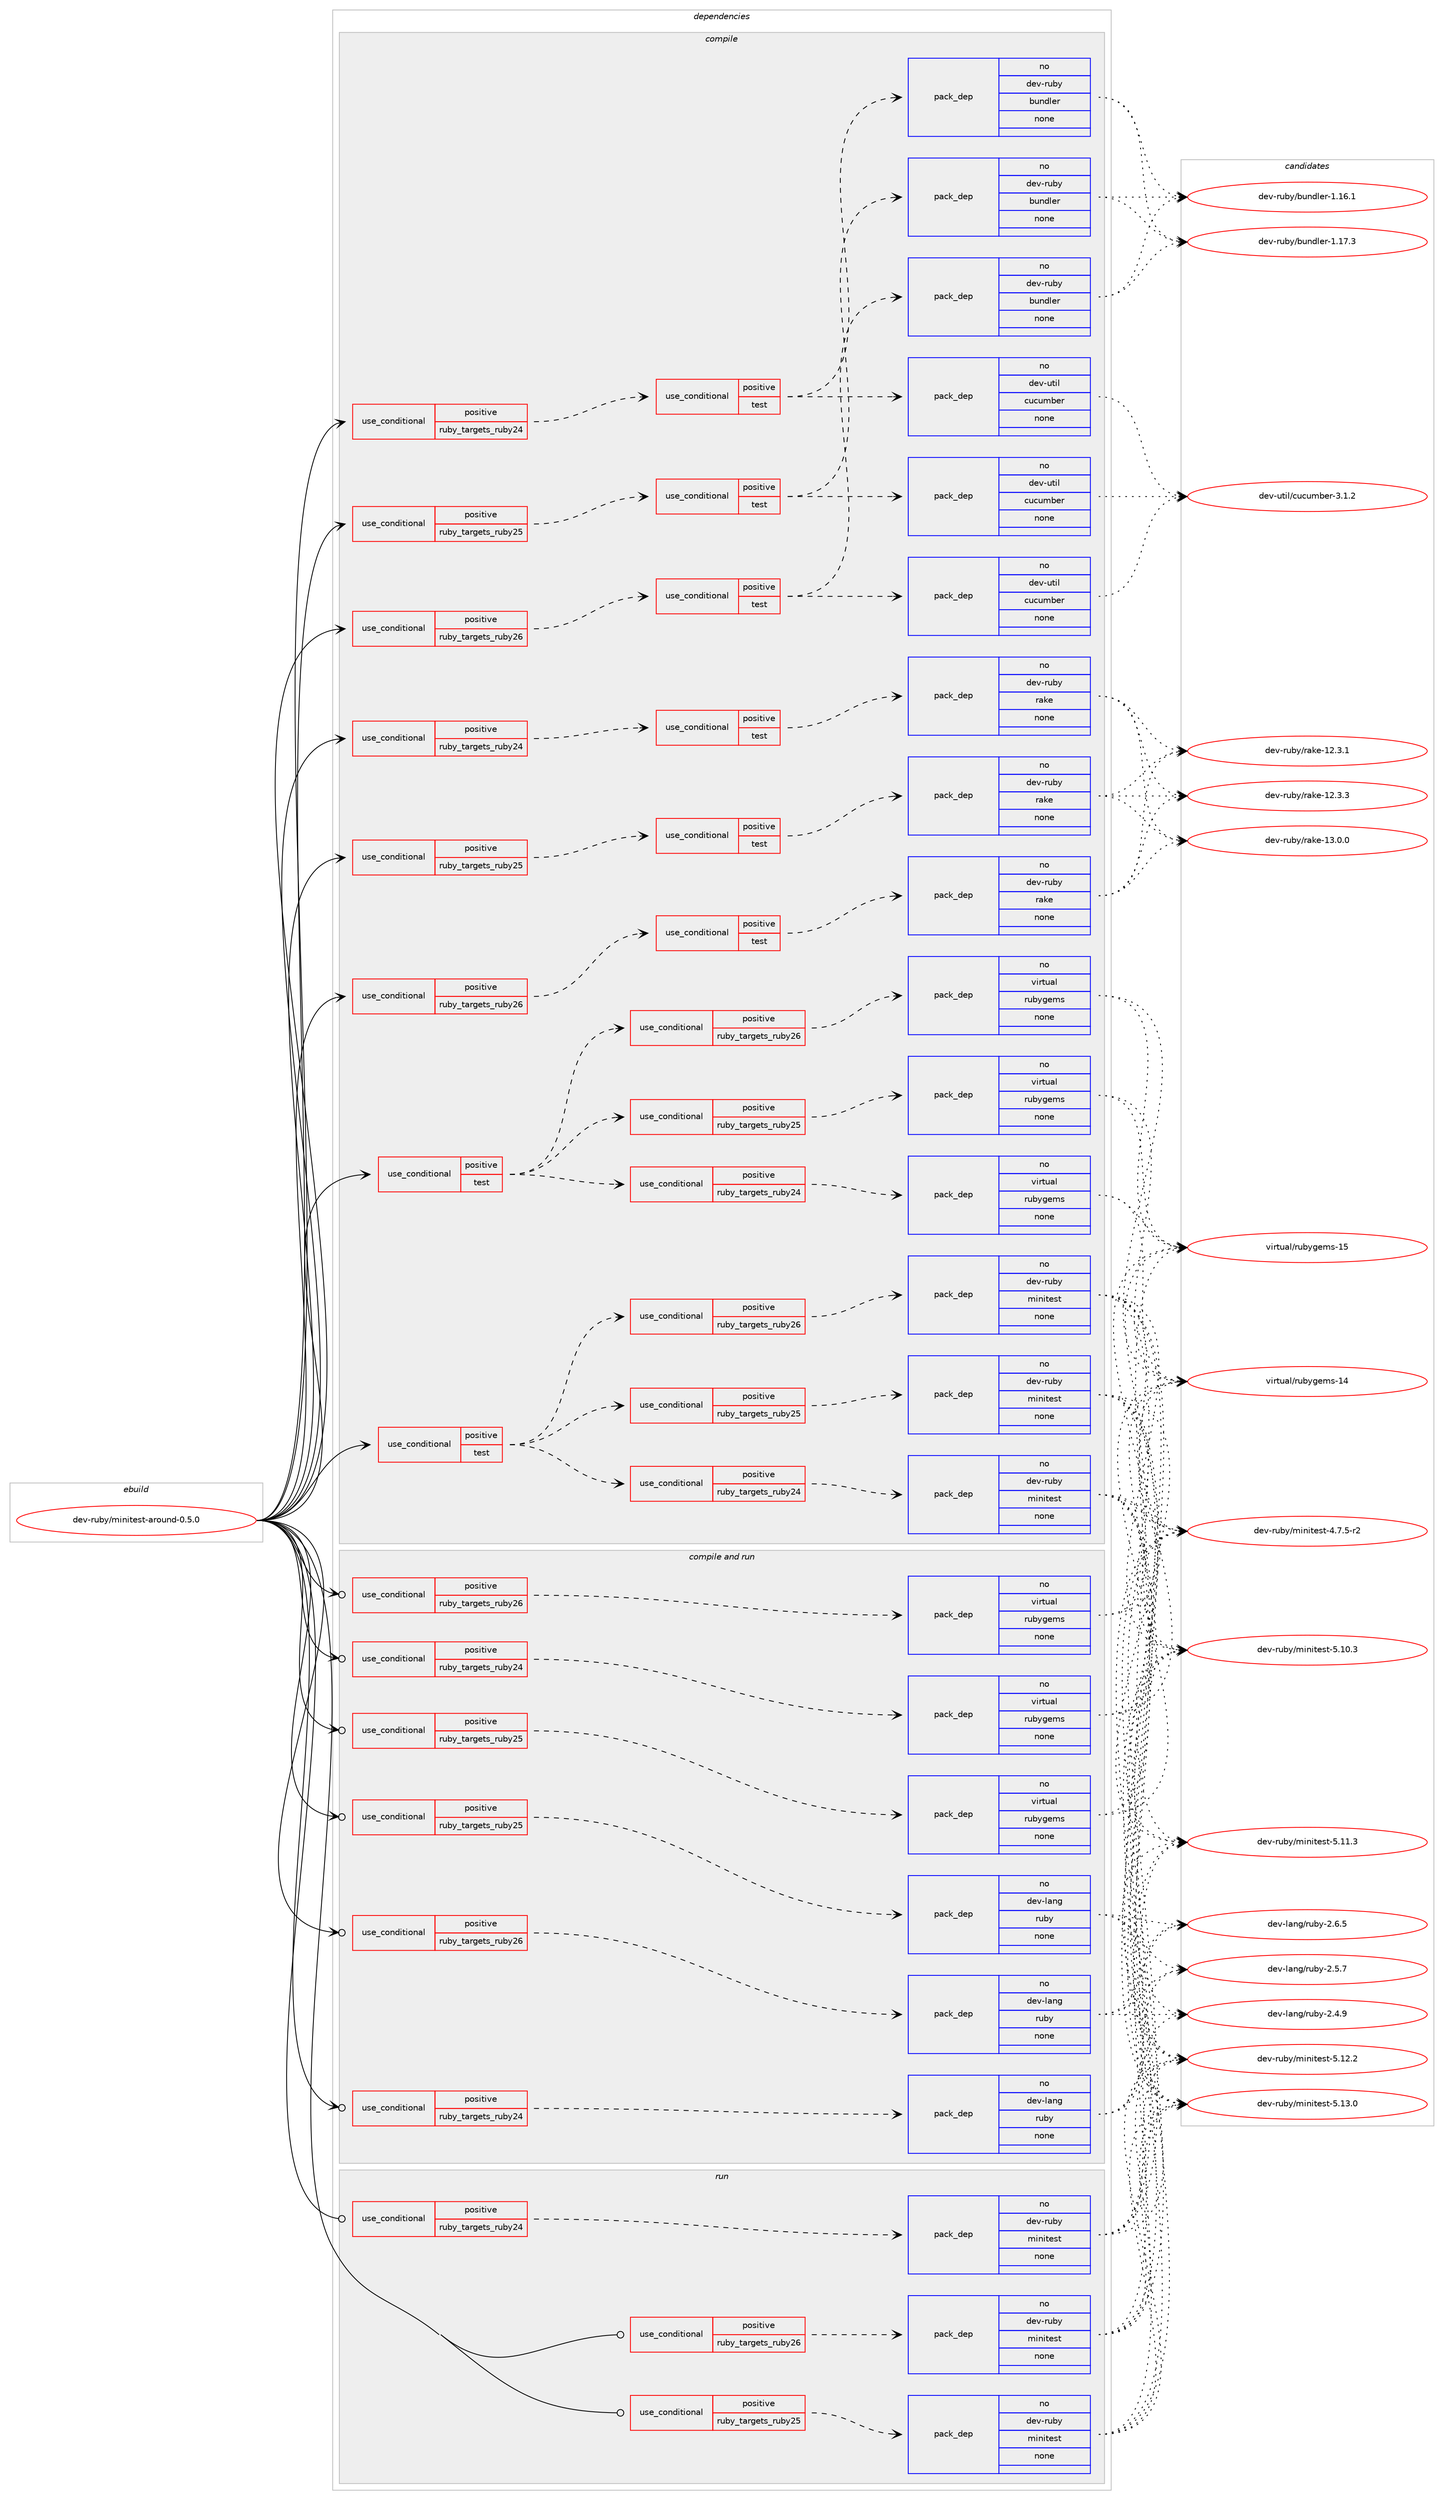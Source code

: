 digraph prolog {

# *************
# Graph options
# *************

newrank=true;
concentrate=true;
compound=true;
graph [rankdir=LR,fontname=Helvetica,fontsize=10,ranksep=1.5];#, ranksep=2.5, nodesep=0.2];
edge  [arrowhead=vee];
node  [fontname=Helvetica,fontsize=10];

# **********
# The ebuild
# **********

subgraph cluster_leftcol {
color=gray;
rank=same;
label=<<i>ebuild</i>>;
id [label="dev-ruby/minitest-around-0.5.0", color=red, width=4, href="../dev-ruby/minitest-around-0.5.0.svg"];
}

# ****************
# The dependencies
# ****************

subgraph cluster_midcol {
color=gray;
label=<<i>dependencies</i>>;
subgraph cluster_compile {
fillcolor="#eeeeee";
style=filled;
label=<<i>compile</i>>;
subgraph cond167897 {
dependency695877 [label=<<TABLE BORDER="0" CELLBORDER="1" CELLSPACING="0" CELLPADDING="4"><TR><TD ROWSPAN="3" CELLPADDING="10">use_conditional</TD></TR><TR><TD>positive</TD></TR><TR><TD>ruby_targets_ruby24</TD></TR></TABLE>>, shape=none, color=red];
subgraph cond167898 {
dependency695878 [label=<<TABLE BORDER="0" CELLBORDER="1" CELLSPACING="0" CELLPADDING="4"><TR><TD ROWSPAN="3" CELLPADDING="10">use_conditional</TD></TR><TR><TD>positive</TD></TR><TR><TD>test</TD></TR></TABLE>>, shape=none, color=red];
subgraph pack515995 {
dependency695879 [label=<<TABLE BORDER="0" CELLBORDER="1" CELLSPACING="0" CELLPADDING="4" WIDTH="220"><TR><TD ROWSPAN="6" CELLPADDING="30">pack_dep</TD></TR><TR><TD WIDTH="110">no</TD></TR><TR><TD>dev-ruby</TD></TR><TR><TD>bundler</TD></TR><TR><TD>none</TD></TR><TR><TD></TD></TR></TABLE>>, shape=none, color=blue];
}
dependency695878:e -> dependency695879:w [weight=20,style="dashed",arrowhead="vee"];
subgraph pack515996 {
dependency695880 [label=<<TABLE BORDER="0" CELLBORDER="1" CELLSPACING="0" CELLPADDING="4" WIDTH="220"><TR><TD ROWSPAN="6" CELLPADDING="30">pack_dep</TD></TR><TR><TD WIDTH="110">no</TD></TR><TR><TD>dev-util</TD></TR><TR><TD>cucumber</TD></TR><TR><TD>none</TD></TR><TR><TD></TD></TR></TABLE>>, shape=none, color=blue];
}
dependency695878:e -> dependency695880:w [weight=20,style="dashed",arrowhead="vee"];
}
dependency695877:e -> dependency695878:w [weight=20,style="dashed",arrowhead="vee"];
}
id:e -> dependency695877:w [weight=20,style="solid",arrowhead="vee"];
subgraph cond167899 {
dependency695881 [label=<<TABLE BORDER="0" CELLBORDER="1" CELLSPACING="0" CELLPADDING="4"><TR><TD ROWSPAN="3" CELLPADDING="10">use_conditional</TD></TR><TR><TD>positive</TD></TR><TR><TD>ruby_targets_ruby24</TD></TR></TABLE>>, shape=none, color=red];
subgraph cond167900 {
dependency695882 [label=<<TABLE BORDER="0" CELLBORDER="1" CELLSPACING="0" CELLPADDING="4"><TR><TD ROWSPAN="3" CELLPADDING="10">use_conditional</TD></TR><TR><TD>positive</TD></TR><TR><TD>test</TD></TR></TABLE>>, shape=none, color=red];
subgraph pack515997 {
dependency695883 [label=<<TABLE BORDER="0" CELLBORDER="1" CELLSPACING="0" CELLPADDING="4" WIDTH="220"><TR><TD ROWSPAN="6" CELLPADDING="30">pack_dep</TD></TR><TR><TD WIDTH="110">no</TD></TR><TR><TD>dev-ruby</TD></TR><TR><TD>rake</TD></TR><TR><TD>none</TD></TR><TR><TD></TD></TR></TABLE>>, shape=none, color=blue];
}
dependency695882:e -> dependency695883:w [weight=20,style="dashed",arrowhead="vee"];
}
dependency695881:e -> dependency695882:w [weight=20,style="dashed",arrowhead="vee"];
}
id:e -> dependency695881:w [weight=20,style="solid",arrowhead="vee"];
subgraph cond167901 {
dependency695884 [label=<<TABLE BORDER="0" CELLBORDER="1" CELLSPACING="0" CELLPADDING="4"><TR><TD ROWSPAN="3" CELLPADDING="10">use_conditional</TD></TR><TR><TD>positive</TD></TR><TR><TD>ruby_targets_ruby25</TD></TR></TABLE>>, shape=none, color=red];
subgraph cond167902 {
dependency695885 [label=<<TABLE BORDER="0" CELLBORDER="1" CELLSPACING="0" CELLPADDING="4"><TR><TD ROWSPAN="3" CELLPADDING="10">use_conditional</TD></TR><TR><TD>positive</TD></TR><TR><TD>test</TD></TR></TABLE>>, shape=none, color=red];
subgraph pack515998 {
dependency695886 [label=<<TABLE BORDER="0" CELLBORDER="1" CELLSPACING="0" CELLPADDING="4" WIDTH="220"><TR><TD ROWSPAN="6" CELLPADDING="30">pack_dep</TD></TR><TR><TD WIDTH="110">no</TD></TR><TR><TD>dev-ruby</TD></TR><TR><TD>bundler</TD></TR><TR><TD>none</TD></TR><TR><TD></TD></TR></TABLE>>, shape=none, color=blue];
}
dependency695885:e -> dependency695886:w [weight=20,style="dashed",arrowhead="vee"];
subgraph pack515999 {
dependency695887 [label=<<TABLE BORDER="0" CELLBORDER="1" CELLSPACING="0" CELLPADDING="4" WIDTH="220"><TR><TD ROWSPAN="6" CELLPADDING="30">pack_dep</TD></TR><TR><TD WIDTH="110">no</TD></TR><TR><TD>dev-util</TD></TR><TR><TD>cucumber</TD></TR><TR><TD>none</TD></TR><TR><TD></TD></TR></TABLE>>, shape=none, color=blue];
}
dependency695885:e -> dependency695887:w [weight=20,style="dashed",arrowhead="vee"];
}
dependency695884:e -> dependency695885:w [weight=20,style="dashed",arrowhead="vee"];
}
id:e -> dependency695884:w [weight=20,style="solid",arrowhead="vee"];
subgraph cond167903 {
dependency695888 [label=<<TABLE BORDER="0" CELLBORDER="1" CELLSPACING="0" CELLPADDING="4"><TR><TD ROWSPAN="3" CELLPADDING="10">use_conditional</TD></TR><TR><TD>positive</TD></TR><TR><TD>ruby_targets_ruby25</TD></TR></TABLE>>, shape=none, color=red];
subgraph cond167904 {
dependency695889 [label=<<TABLE BORDER="0" CELLBORDER="1" CELLSPACING="0" CELLPADDING="4"><TR><TD ROWSPAN="3" CELLPADDING="10">use_conditional</TD></TR><TR><TD>positive</TD></TR><TR><TD>test</TD></TR></TABLE>>, shape=none, color=red];
subgraph pack516000 {
dependency695890 [label=<<TABLE BORDER="0" CELLBORDER="1" CELLSPACING="0" CELLPADDING="4" WIDTH="220"><TR><TD ROWSPAN="6" CELLPADDING="30">pack_dep</TD></TR><TR><TD WIDTH="110">no</TD></TR><TR><TD>dev-ruby</TD></TR><TR><TD>rake</TD></TR><TR><TD>none</TD></TR><TR><TD></TD></TR></TABLE>>, shape=none, color=blue];
}
dependency695889:e -> dependency695890:w [weight=20,style="dashed",arrowhead="vee"];
}
dependency695888:e -> dependency695889:w [weight=20,style="dashed",arrowhead="vee"];
}
id:e -> dependency695888:w [weight=20,style="solid",arrowhead="vee"];
subgraph cond167905 {
dependency695891 [label=<<TABLE BORDER="0" CELLBORDER="1" CELLSPACING="0" CELLPADDING="4"><TR><TD ROWSPAN="3" CELLPADDING="10">use_conditional</TD></TR><TR><TD>positive</TD></TR><TR><TD>ruby_targets_ruby26</TD></TR></TABLE>>, shape=none, color=red];
subgraph cond167906 {
dependency695892 [label=<<TABLE BORDER="0" CELLBORDER="1" CELLSPACING="0" CELLPADDING="4"><TR><TD ROWSPAN="3" CELLPADDING="10">use_conditional</TD></TR><TR><TD>positive</TD></TR><TR><TD>test</TD></TR></TABLE>>, shape=none, color=red];
subgraph pack516001 {
dependency695893 [label=<<TABLE BORDER="0" CELLBORDER="1" CELLSPACING="0" CELLPADDING="4" WIDTH="220"><TR><TD ROWSPAN="6" CELLPADDING="30">pack_dep</TD></TR><TR><TD WIDTH="110">no</TD></TR><TR><TD>dev-ruby</TD></TR><TR><TD>bundler</TD></TR><TR><TD>none</TD></TR><TR><TD></TD></TR></TABLE>>, shape=none, color=blue];
}
dependency695892:e -> dependency695893:w [weight=20,style="dashed",arrowhead="vee"];
subgraph pack516002 {
dependency695894 [label=<<TABLE BORDER="0" CELLBORDER="1" CELLSPACING="0" CELLPADDING="4" WIDTH="220"><TR><TD ROWSPAN="6" CELLPADDING="30">pack_dep</TD></TR><TR><TD WIDTH="110">no</TD></TR><TR><TD>dev-util</TD></TR><TR><TD>cucumber</TD></TR><TR><TD>none</TD></TR><TR><TD></TD></TR></TABLE>>, shape=none, color=blue];
}
dependency695892:e -> dependency695894:w [weight=20,style="dashed",arrowhead="vee"];
}
dependency695891:e -> dependency695892:w [weight=20,style="dashed",arrowhead="vee"];
}
id:e -> dependency695891:w [weight=20,style="solid",arrowhead="vee"];
subgraph cond167907 {
dependency695895 [label=<<TABLE BORDER="0" CELLBORDER="1" CELLSPACING="0" CELLPADDING="4"><TR><TD ROWSPAN="3" CELLPADDING="10">use_conditional</TD></TR><TR><TD>positive</TD></TR><TR><TD>ruby_targets_ruby26</TD></TR></TABLE>>, shape=none, color=red];
subgraph cond167908 {
dependency695896 [label=<<TABLE BORDER="0" CELLBORDER="1" CELLSPACING="0" CELLPADDING="4"><TR><TD ROWSPAN="3" CELLPADDING="10">use_conditional</TD></TR><TR><TD>positive</TD></TR><TR><TD>test</TD></TR></TABLE>>, shape=none, color=red];
subgraph pack516003 {
dependency695897 [label=<<TABLE BORDER="0" CELLBORDER="1" CELLSPACING="0" CELLPADDING="4" WIDTH="220"><TR><TD ROWSPAN="6" CELLPADDING="30">pack_dep</TD></TR><TR><TD WIDTH="110">no</TD></TR><TR><TD>dev-ruby</TD></TR><TR><TD>rake</TD></TR><TR><TD>none</TD></TR><TR><TD></TD></TR></TABLE>>, shape=none, color=blue];
}
dependency695896:e -> dependency695897:w [weight=20,style="dashed",arrowhead="vee"];
}
dependency695895:e -> dependency695896:w [weight=20,style="dashed",arrowhead="vee"];
}
id:e -> dependency695895:w [weight=20,style="solid",arrowhead="vee"];
subgraph cond167909 {
dependency695898 [label=<<TABLE BORDER="0" CELLBORDER="1" CELLSPACING="0" CELLPADDING="4"><TR><TD ROWSPAN="3" CELLPADDING="10">use_conditional</TD></TR><TR><TD>positive</TD></TR><TR><TD>test</TD></TR></TABLE>>, shape=none, color=red];
subgraph cond167910 {
dependency695899 [label=<<TABLE BORDER="0" CELLBORDER="1" CELLSPACING="0" CELLPADDING="4"><TR><TD ROWSPAN="3" CELLPADDING="10">use_conditional</TD></TR><TR><TD>positive</TD></TR><TR><TD>ruby_targets_ruby24</TD></TR></TABLE>>, shape=none, color=red];
subgraph pack516004 {
dependency695900 [label=<<TABLE BORDER="0" CELLBORDER="1" CELLSPACING="0" CELLPADDING="4" WIDTH="220"><TR><TD ROWSPAN="6" CELLPADDING="30">pack_dep</TD></TR><TR><TD WIDTH="110">no</TD></TR><TR><TD>dev-ruby</TD></TR><TR><TD>minitest</TD></TR><TR><TD>none</TD></TR><TR><TD></TD></TR></TABLE>>, shape=none, color=blue];
}
dependency695899:e -> dependency695900:w [weight=20,style="dashed",arrowhead="vee"];
}
dependency695898:e -> dependency695899:w [weight=20,style="dashed",arrowhead="vee"];
subgraph cond167911 {
dependency695901 [label=<<TABLE BORDER="0" CELLBORDER="1" CELLSPACING="0" CELLPADDING="4"><TR><TD ROWSPAN="3" CELLPADDING="10">use_conditional</TD></TR><TR><TD>positive</TD></TR><TR><TD>ruby_targets_ruby25</TD></TR></TABLE>>, shape=none, color=red];
subgraph pack516005 {
dependency695902 [label=<<TABLE BORDER="0" CELLBORDER="1" CELLSPACING="0" CELLPADDING="4" WIDTH="220"><TR><TD ROWSPAN="6" CELLPADDING="30">pack_dep</TD></TR><TR><TD WIDTH="110">no</TD></TR><TR><TD>dev-ruby</TD></TR><TR><TD>minitest</TD></TR><TR><TD>none</TD></TR><TR><TD></TD></TR></TABLE>>, shape=none, color=blue];
}
dependency695901:e -> dependency695902:w [weight=20,style="dashed",arrowhead="vee"];
}
dependency695898:e -> dependency695901:w [weight=20,style="dashed",arrowhead="vee"];
subgraph cond167912 {
dependency695903 [label=<<TABLE BORDER="0" CELLBORDER="1" CELLSPACING="0" CELLPADDING="4"><TR><TD ROWSPAN="3" CELLPADDING="10">use_conditional</TD></TR><TR><TD>positive</TD></TR><TR><TD>ruby_targets_ruby26</TD></TR></TABLE>>, shape=none, color=red];
subgraph pack516006 {
dependency695904 [label=<<TABLE BORDER="0" CELLBORDER="1" CELLSPACING="0" CELLPADDING="4" WIDTH="220"><TR><TD ROWSPAN="6" CELLPADDING="30">pack_dep</TD></TR><TR><TD WIDTH="110">no</TD></TR><TR><TD>dev-ruby</TD></TR><TR><TD>minitest</TD></TR><TR><TD>none</TD></TR><TR><TD></TD></TR></TABLE>>, shape=none, color=blue];
}
dependency695903:e -> dependency695904:w [weight=20,style="dashed",arrowhead="vee"];
}
dependency695898:e -> dependency695903:w [weight=20,style="dashed",arrowhead="vee"];
}
id:e -> dependency695898:w [weight=20,style="solid",arrowhead="vee"];
subgraph cond167913 {
dependency695905 [label=<<TABLE BORDER="0" CELLBORDER="1" CELLSPACING="0" CELLPADDING="4"><TR><TD ROWSPAN="3" CELLPADDING="10">use_conditional</TD></TR><TR><TD>positive</TD></TR><TR><TD>test</TD></TR></TABLE>>, shape=none, color=red];
subgraph cond167914 {
dependency695906 [label=<<TABLE BORDER="0" CELLBORDER="1" CELLSPACING="0" CELLPADDING="4"><TR><TD ROWSPAN="3" CELLPADDING="10">use_conditional</TD></TR><TR><TD>positive</TD></TR><TR><TD>ruby_targets_ruby24</TD></TR></TABLE>>, shape=none, color=red];
subgraph pack516007 {
dependency695907 [label=<<TABLE BORDER="0" CELLBORDER="1" CELLSPACING="0" CELLPADDING="4" WIDTH="220"><TR><TD ROWSPAN="6" CELLPADDING="30">pack_dep</TD></TR><TR><TD WIDTH="110">no</TD></TR><TR><TD>virtual</TD></TR><TR><TD>rubygems</TD></TR><TR><TD>none</TD></TR><TR><TD></TD></TR></TABLE>>, shape=none, color=blue];
}
dependency695906:e -> dependency695907:w [weight=20,style="dashed",arrowhead="vee"];
}
dependency695905:e -> dependency695906:w [weight=20,style="dashed",arrowhead="vee"];
subgraph cond167915 {
dependency695908 [label=<<TABLE BORDER="0" CELLBORDER="1" CELLSPACING="0" CELLPADDING="4"><TR><TD ROWSPAN="3" CELLPADDING="10">use_conditional</TD></TR><TR><TD>positive</TD></TR><TR><TD>ruby_targets_ruby25</TD></TR></TABLE>>, shape=none, color=red];
subgraph pack516008 {
dependency695909 [label=<<TABLE BORDER="0" CELLBORDER="1" CELLSPACING="0" CELLPADDING="4" WIDTH="220"><TR><TD ROWSPAN="6" CELLPADDING="30">pack_dep</TD></TR><TR><TD WIDTH="110">no</TD></TR><TR><TD>virtual</TD></TR><TR><TD>rubygems</TD></TR><TR><TD>none</TD></TR><TR><TD></TD></TR></TABLE>>, shape=none, color=blue];
}
dependency695908:e -> dependency695909:w [weight=20,style="dashed",arrowhead="vee"];
}
dependency695905:e -> dependency695908:w [weight=20,style="dashed",arrowhead="vee"];
subgraph cond167916 {
dependency695910 [label=<<TABLE BORDER="0" CELLBORDER="1" CELLSPACING="0" CELLPADDING="4"><TR><TD ROWSPAN="3" CELLPADDING="10">use_conditional</TD></TR><TR><TD>positive</TD></TR><TR><TD>ruby_targets_ruby26</TD></TR></TABLE>>, shape=none, color=red];
subgraph pack516009 {
dependency695911 [label=<<TABLE BORDER="0" CELLBORDER="1" CELLSPACING="0" CELLPADDING="4" WIDTH="220"><TR><TD ROWSPAN="6" CELLPADDING="30">pack_dep</TD></TR><TR><TD WIDTH="110">no</TD></TR><TR><TD>virtual</TD></TR><TR><TD>rubygems</TD></TR><TR><TD>none</TD></TR><TR><TD></TD></TR></TABLE>>, shape=none, color=blue];
}
dependency695910:e -> dependency695911:w [weight=20,style="dashed",arrowhead="vee"];
}
dependency695905:e -> dependency695910:w [weight=20,style="dashed",arrowhead="vee"];
}
id:e -> dependency695905:w [weight=20,style="solid",arrowhead="vee"];
}
subgraph cluster_compileandrun {
fillcolor="#eeeeee";
style=filled;
label=<<i>compile and run</i>>;
subgraph cond167917 {
dependency695912 [label=<<TABLE BORDER="0" CELLBORDER="1" CELLSPACING="0" CELLPADDING="4"><TR><TD ROWSPAN="3" CELLPADDING="10">use_conditional</TD></TR><TR><TD>positive</TD></TR><TR><TD>ruby_targets_ruby24</TD></TR></TABLE>>, shape=none, color=red];
subgraph pack516010 {
dependency695913 [label=<<TABLE BORDER="0" CELLBORDER="1" CELLSPACING="0" CELLPADDING="4" WIDTH="220"><TR><TD ROWSPAN="6" CELLPADDING="30">pack_dep</TD></TR><TR><TD WIDTH="110">no</TD></TR><TR><TD>dev-lang</TD></TR><TR><TD>ruby</TD></TR><TR><TD>none</TD></TR><TR><TD></TD></TR></TABLE>>, shape=none, color=blue];
}
dependency695912:e -> dependency695913:w [weight=20,style="dashed",arrowhead="vee"];
}
id:e -> dependency695912:w [weight=20,style="solid",arrowhead="odotvee"];
subgraph cond167918 {
dependency695914 [label=<<TABLE BORDER="0" CELLBORDER="1" CELLSPACING="0" CELLPADDING="4"><TR><TD ROWSPAN="3" CELLPADDING="10">use_conditional</TD></TR><TR><TD>positive</TD></TR><TR><TD>ruby_targets_ruby24</TD></TR></TABLE>>, shape=none, color=red];
subgraph pack516011 {
dependency695915 [label=<<TABLE BORDER="0" CELLBORDER="1" CELLSPACING="0" CELLPADDING="4" WIDTH="220"><TR><TD ROWSPAN="6" CELLPADDING="30">pack_dep</TD></TR><TR><TD WIDTH="110">no</TD></TR><TR><TD>virtual</TD></TR><TR><TD>rubygems</TD></TR><TR><TD>none</TD></TR><TR><TD></TD></TR></TABLE>>, shape=none, color=blue];
}
dependency695914:e -> dependency695915:w [weight=20,style="dashed",arrowhead="vee"];
}
id:e -> dependency695914:w [weight=20,style="solid",arrowhead="odotvee"];
subgraph cond167919 {
dependency695916 [label=<<TABLE BORDER="0" CELLBORDER="1" CELLSPACING="0" CELLPADDING="4"><TR><TD ROWSPAN="3" CELLPADDING="10">use_conditional</TD></TR><TR><TD>positive</TD></TR><TR><TD>ruby_targets_ruby25</TD></TR></TABLE>>, shape=none, color=red];
subgraph pack516012 {
dependency695917 [label=<<TABLE BORDER="0" CELLBORDER="1" CELLSPACING="0" CELLPADDING="4" WIDTH="220"><TR><TD ROWSPAN="6" CELLPADDING="30">pack_dep</TD></TR><TR><TD WIDTH="110">no</TD></TR><TR><TD>dev-lang</TD></TR><TR><TD>ruby</TD></TR><TR><TD>none</TD></TR><TR><TD></TD></TR></TABLE>>, shape=none, color=blue];
}
dependency695916:e -> dependency695917:w [weight=20,style="dashed",arrowhead="vee"];
}
id:e -> dependency695916:w [weight=20,style="solid",arrowhead="odotvee"];
subgraph cond167920 {
dependency695918 [label=<<TABLE BORDER="0" CELLBORDER="1" CELLSPACING="0" CELLPADDING="4"><TR><TD ROWSPAN="3" CELLPADDING="10">use_conditional</TD></TR><TR><TD>positive</TD></TR><TR><TD>ruby_targets_ruby25</TD></TR></TABLE>>, shape=none, color=red];
subgraph pack516013 {
dependency695919 [label=<<TABLE BORDER="0" CELLBORDER="1" CELLSPACING="0" CELLPADDING="4" WIDTH="220"><TR><TD ROWSPAN="6" CELLPADDING="30">pack_dep</TD></TR><TR><TD WIDTH="110">no</TD></TR><TR><TD>virtual</TD></TR><TR><TD>rubygems</TD></TR><TR><TD>none</TD></TR><TR><TD></TD></TR></TABLE>>, shape=none, color=blue];
}
dependency695918:e -> dependency695919:w [weight=20,style="dashed",arrowhead="vee"];
}
id:e -> dependency695918:w [weight=20,style="solid",arrowhead="odotvee"];
subgraph cond167921 {
dependency695920 [label=<<TABLE BORDER="0" CELLBORDER="1" CELLSPACING="0" CELLPADDING="4"><TR><TD ROWSPAN="3" CELLPADDING="10">use_conditional</TD></TR><TR><TD>positive</TD></TR><TR><TD>ruby_targets_ruby26</TD></TR></TABLE>>, shape=none, color=red];
subgraph pack516014 {
dependency695921 [label=<<TABLE BORDER="0" CELLBORDER="1" CELLSPACING="0" CELLPADDING="4" WIDTH="220"><TR><TD ROWSPAN="6" CELLPADDING="30">pack_dep</TD></TR><TR><TD WIDTH="110">no</TD></TR><TR><TD>dev-lang</TD></TR><TR><TD>ruby</TD></TR><TR><TD>none</TD></TR><TR><TD></TD></TR></TABLE>>, shape=none, color=blue];
}
dependency695920:e -> dependency695921:w [weight=20,style="dashed",arrowhead="vee"];
}
id:e -> dependency695920:w [weight=20,style="solid",arrowhead="odotvee"];
subgraph cond167922 {
dependency695922 [label=<<TABLE BORDER="0" CELLBORDER="1" CELLSPACING="0" CELLPADDING="4"><TR><TD ROWSPAN="3" CELLPADDING="10">use_conditional</TD></TR><TR><TD>positive</TD></TR><TR><TD>ruby_targets_ruby26</TD></TR></TABLE>>, shape=none, color=red];
subgraph pack516015 {
dependency695923 [label=<<TABLE BORDER="0" CELLBORDER="1" CELLSPACING="0" CELLPADDING="4" WIDTH="220"><TR><TD ROWSPAN="6" CELLPADDING="30">pack_dep</TD></TR><TR><TD WIDTH="110">no</TD></TR><TR><TD>virtual</TD></TR><TR><TD>rubygems</TD></TR><TR><TD>none</TD></TR><TR><TD></TD></TR></TABLE>>, shape=none, color=blue];
}
dependency695922:e -> dependency695923:w [weight=20,style="dashed",arrowhead="vee"];
}
id:e -> dependency695922:w [weight=20,style="solid",arrowhead="odotvee"];
}
subgraph cluster_run {
fillcolor="#eeeeee";
style=filled;
label=<<i>run</i>>;
subgraph cond167923 {
dependency695924 [label=<<TABLE BORDER="0" CELLBORDER="1" CELLSPACING="0" CELLPADDING="4"><TR><TD ROWSPAN="3" CELLPADDING="10">use_conditional</TD></TR><TR><TD>positive</TD></TR><TR><TD>ruby_targets_ruby24</TD></TR></TABLE>>, shape=none, color=red];
subgraph pack516016 {
dependency695925 [label=<<TABLE BORDER="0" CELLBORDER="1" CELLSPACING="0" CELLPADDING="4" WIDTH="220"><TR><TD ROWSPAN="6" CELLPADDING="30">pack_dep</TD></TR><TR><TD WIDTH="110">no</TD></TR><TR><TD>dev-ruby</TD></TR><TR><TD>minitest</TD></TR><TR><TD>none</TD></TR><TR><TD></TD></TR></TABLE>>, shape=none, color=blue];
}
dependency695924:e -> dependency695925:w [weight=20,style="dashed",arrowhead="vee"];
}
id:e -> dependency695924:w [weight=20,style="solid",arrowhead="odot"];
subgraph cond167924 {
dependency695926 [label=<<TABLE BORDER="0" CELLBORDER="1" CELLSPACING="0" CELLPADDING="4"><TR><TD ROWSPAN="3" CELLPADDING="10">use_conditional</TD></TR><TR><TD>positive</TD></TR><TR><TD>ruby_targets_ruby25</TD></TR></TABLE>>, shape=none, color=red];
subgraph pack516017 {
dependency695927 [label=<<TABLE BORDER="0" CELLBORDER="1" CELLSPACING="0" CELLPADDING="4" WIDTH="220"><TR><TD ROWSPAN="6" CELLPADDING="30">pack_dep</TD></TR><TR><TD WIDTH="110">no</TD></TR><TR><TD>dev-ruby</TD></TR><TR><TD>minitest</TD></TR><TR><TD>none</TD></TR><TR><TD></TD></TR></TABLE>>, shape=none, color=blue];
}
dependency695926:e -> dependency695927:w [weight=20,style="dashed",arrowhead="vee"];
}
id:e -> dependency695926:w [weight=20,style="solid",arrowhead="odot"];
subgraph cond167925 {
dependency695928 [label=<<TABLE BORDER="0" CELLBORDER="1" CELLSPACING="0" CELLPADDING="4"><TR><TD ROWSPAN="3" CELLPADDING="10">use_conditional</TD></TR><TR><TD>positive</TD></TR><TR><TD>ruby_targets_ruby26</TD></TR></TABLE>>, shape=none, color=red];
subgraph pack516018 {
dependency695929 [label=<<TABLE BORDER="0" CELLBORDER="1" CELLSPACING="0" CELLPADDING="4" WIDTH="220"><TR><TD ROWSPAN="6" CELLPADDING="30">pack_dep</TD></TR><TR><TD WIDTH="110">no</TD></TR><TR><TD>dev-ruby</TD></TR><TR><TD>minitest</TD></TR><TR><TD>none</TD></TR><TR><TD></TD></TR></TABLE>>, shape=none, color=blue];
}
dependency695928:e -> dependency695929:w [weight=20,style="dashed",arrowhead="vee"];
}
id:e -> dependency695928:w [weight=20,style="solid",arrowhead="odot"];
}
}

# **************
# The candidates
# **************

subgraph cluster_choices {
rank=same;
color=gray;
label=<<i>candidates</i>>;

subgraph choice515995 {
color=black;
nodesep=1;
choice1001011184511411798121479811711010010810111445494649544649 [label="dev-ruby/bundler-1.16.1", color=red, width=4,href="../dev-ruby/bundler-1.16.1.svg"];
choice1001011184511411798121479811711010010810111445494649554651 [label="dev-ruby/bundler-1.17.3", color=red, width=4,href="../dev-ruby/bundler-1.17.3.svg"];
dependency695879:e -> choice1001011184511411798121479811711010010810111445494649544649:w [style=dotted,weight="100"];
dependency695879:e -> choice1001011184511411798121479811711010010810111445494649554651:w [style=dotted,weight="100"];
}
subgraph choice515996 {
color=black;
nodesep=1;
choice1001011184511711610510847991179911710998101114455146494650 [label="dev-util/cucumber-3.1.2", color=red, width=4,href="../dev-util/cucumber-3.1.2.svg"];
dependency695880:e -> choice1001011184511711610510847991179911710998101114455146494650:w [style=dotted,weight="100"];
}
subgraph choice515997 {
color=black;
nodesep=1;
choice1001011184511411798121471149710710145495046514649 [label="dev-ruby/rake-12.3.1", color=red, width=4,href="../dev-ruby/rake-12.3.1.svg"];
choice1001011184511411798121471149710710145495046514651 [label="dev-ruby/rake-12.3.3", color=red, width=4,href="../dev-ruby/rake-12.3.3.svg"];
choice1001011184511411798121471149710710145495146484648 [label="dev-ruby/rake-13.0.0", color=red, width=4,href="../dev-ruby/rake-13.0.0.svg"];
dependency695883:e -> choice1001011184511411798121471149710710145495046514649:w [style=dotted,weight="100"];
dependency695883:e -> choice1001011184511411798121471149710710145495046514651:w [style=dotted,weight="100"];
dependency695883:e -> choice1001011184511411798121471149710710145495146484648:w [style=dotted,weight="100"];
}
subgraph choice515998 {
color=black;
nodesep=1;
choice1001011184511411798121479811711010010810111445494649544649 [label="dev-ruby/bundler-1.16.1", color=red, width=4,href="../dev-ruby/bundler-1.16.1.svg"];
choice1001011184511411798121479811711010010810111445494649554651 [label="dev-ruby/bundler-1.17.3", color=red, width=4,href="../dev-ruby/bundler-1.17.3.svg"];
dependency695886:e -> choice1001011184511411798121479811711010010810111445494649544649:w [style=dotted,weight="100"];
dependency695886:e -> choice1001011184511411798121479811711010010810111445494649554651:w [style=dotted,weight="100"];
}
subgraph choice515999 {
color=black;
nodesep=1;
choice1001011184511711610510847991179911710998101114455146494650 [label="dev-util/cucumber-3.1.2", color=red, width=4,href="../dev-util/cucumber-3.1.2.svg"];
dependency695887:e -> choice1001011184511711610510847991179911710998101114455146494650:w [style=dotted,weight="100"];
}
subgraph choice516000 {
color=black;
nodesep=1;
choice1001011184511411798121471149710710145495046514649 [label="dev-ruby/rake-12.3.1", color=red, width=4,href="../dev-ruby/rake-12.3.1.svg"];
choice1001011184511411798121471149710710145495046514651 [label="dev-ruby/rake-12.3.3", color=red, width=4,href="../dev-ruby/rake-12.3.3.svg"];
choice1001011184511411798121471149710710145495146484648 [label="dev-ruby/rake-13.0.0", color=red, width=4,href="../dev-ruby/rake-13.0.0.svg"];
dependency695890:e -> choice1001011184511411798121471149710710145495046514649:w [style=dotted,weight="100"];
dependency695890:e -> choice1001011184511411798121471149710710145495046514651:w [style=dotted,weight="100"];
dependency695890:e -> choice1001011184511411798121471149710710145495146484648:w [style=dotted,weight="100"];
}
subgraph choice516001 {
color=black;
nodesep=1;
choice1001011184511411798121479811711010010810111445494649544649 [label="dev-ruby/bundler-1.16.1", color=red, width=4,href="../dev-ruby/bundler-1.16.1.svg"];
choice1001011184511411798121479811711010010810111445494649554651 [label="dev-ruby/bundler-1.17.3", color=red, width=4,href="../dev-ruby/bundler-1.17.3.svg"];
dependency695893:e -> choice1001011184511411798121479811711010010810111445494649544649:w [style=dotted,weight="100"];
dependency695893:e -> choice1001011184511411798121479811711010010810111445494649554651:w [style=dotted,weight="100"];
}
subgraph choice516002 {
color=black;
nodesep=1;
choice1001011184511711610510847991179911710998101114455146494650 [label="dev-util/cucumber-3.1.2", color=red, width=4,href="../dev-util/cucumber-3.1.2.svg"];
dependency695894:e -> choice1001011184511711610510847991179911710998101114455146494650:w [style=dotted,weight="100"];
}
subgraph choice516003 {
color=black;
nodesep=1;
choice1001011184511411798121471149710710145495046514649 [label="dev-ruby/rake-12.3.1", color=red, width=4,href="../dev-ruby/rake-12.3.1.svg"];
choice1001011184511411798121471149710710145495046514651 [label="dev-ruby/rake-12.3.3", color=red, width=4,href="../dev-ruby/rake-12.3.3.svg"];
choice1001011184511411798121471149710710145495146484648 [label="dev-ruby/rake-13.0.0", color=red, width=4,href="../dev-ruby/rake-13.0.0.svg"];
dependency695897:e -> choice1001011184511411798121471149710710145495046514649:w [style=dotted,weight="100"];
dependency695897:e -> choice1001011184511411798121471149710710145495046514651:w [style=dotted,weight="100"];
dependency695897:e -> choice1001011184511411798121471149710710145495146484648:w [style=dotted,weight="100"];
}
subgraph choice516004 {
color=black;
nodesep=1;
choice1001011184511411798121471091051101051161011151164552465546534511450 [label="dev-ruby/minitest-4.7.5-r2", color=red, width=4,href="../dev-ruby/minitest-4.7.5-r2.svg"];
choice10010111845114117981214710910511010511610111511645534649484651 [label="dev-ruby/minitest-5.10.3", color=red, width=4,href="../dev-ruby/minitest-5.10.3.svg"];
choice10010111845114117981214710910511010511610111511645534649494651 [label="dev-ruby/minitest-5.11.3", color=red, width=4,href="../dev-ruby/minitest-5.11.3.svg"];
choice10010111845114117981214710910511010511610111511645534649504650 [label="dev-ruby/minitest-5.12.2", color=red, width=4,href="../dev-ruby/minitest-5.12.2.svg"];
choice10010111845114117981214710910511010511610111511645534649514648 [label="dev-ruby/minitest-5.13.0", color=red, width=4,href="../dev-ruby/minitest-5.13.0.svg"];
dependency695900:e -> choice1001011184511411798121471091051101051161011151164552465546534511450:w [style=dotted,weight="100"];
dependency695900:e -> choice10010111845114117981214710910511010511610111511645534649484651:w [style=dotted,weight="100"];
dependency695900:e -> choice10010111845114117981214710910511010511610111511645534649494651:w [style=dotted,weight="100"];
dependency695900:e -> choice10010111845114117981214710910511010511610111511645534649504650:w [style=dotted,weight="100"];
dependency695900:e -> choice10010111845114117981214710910511010511610111511645534649514648:w [style=dotted,weight="100"];
}
subgraph choice516005 {
color=black;
nodesep=1;
choice1001011184511411798121471091051101051161011151164552465546534511450 [label="dev-ruby/minitest-4.7.5-r2", color=red, width=4,href="../dev-ruby/minitest-4.7.5-r2.svg"];
choice10010111845114117981214710910511010511610111511645534649484651 [label="dev-ruby/minitest-5.10.3", color=red, width=4,href="../dev-ruby/minitest-5.10.3.svg"];
choice10010111845114117981214710910511010511610111511645534649494651 [label="dev-ruby/minitest-5.11.3", color=red, width=4,href="../dev-ruby/minitest-5.11.3.svg"];
choice10010111845114117981214710910511010511610111511645534649504650 [label="dev-ruby/minitest-5.12.2", color=red, width=4,href="../dev-ruby/minitest-5.12.2.svg"];
choice10010111845114117981214710910511010511610111511645534649514648 [label="dev-ruby/minitest-5.13.0", color=red, width=4,href="../dev-ruby/minitest-5.13.0.svg"];
dependency695902:e -> choice1001011184511411798121471091051101051161011151164552465546534511450:w [style=dotted,weight="100"];
dependency695902:e -> choice10010111845114117981214710910511010511610111511645534649484651:w [style=dotted,weight="100"];
dependency695902:e -> choice10010111845114117981214710910511010511610111511645534649494651:w [style=dotted,weight="100"];
dependency695902:e -> choice10010111845114117981214710910511010511610111511645534649504650:w [style=dotted,weight="100"];
dependency695902:e -> choice10010111845114117981214710910511010511610111511645534649514648:w [style=dotted,weight="100"];
}
subgraph choice516006 {
color=black;
nodesep=1;
choice1001011184511411798121471091051101051161011151164552465546534511450 [label="dev-ruby/minitest-4.7.5-r2", color=red, width=4,href="../dev-ruby/minitest-4.7.5-r2.svg"];
choice10010111845114117981214710910511010511610111511645534649484651 [label="dev-ruby/minitest-5.10.3", color=red, width=4,href="../dev-ruby/minitest-5.10.3.svg"];
choice10010111845114117981214710910511010511610111511645534649494651 [label="dev-ruby/minitest-5.11.3", color=red, width=4,href="../dev-ruby/minitest-5.11.3.svg"];
choice10010111845114117981214710910511010511610111511645534649504650 [label="dev-ruby/minitest-5.12.2", color=red, width=4,href="../dev-ruby/minitest-5.12.2.svg"];
choice10010111845114117981214710910511010511610111511645534649514648 [label="dev-ruby/minitest-5.13.0", color=red, width=4,href="../dev-ruby/minitest-5.13.0.svg"];
dependency695904:e -> choice1001011184511411798121471091051101051161011151164552465546534511450:w [style=dotted,weight="100"];
dependency695904:e -> choice10010111845114117981214710910511010511610111511645534649484651:w [style=dotted,weight="100"];
dependency695904:e -> choice10010111845114117981214710910511010511610111511645534649494651:w [style=dotted,weight="100"];
dependency695904:e -> choice10010111845114117981214710910511010511610111511645534649504650:w [style=dotted,weight="100"];
dependency695904:e -> choice10010111845114117981214710910511010511610111511645534649514648:w [style=dotted,weight="100"];
}
subgraph choice516007 {
color=black;
nodesep=1;
choice118105114116117971084711411798121103101109115454952 [label="virtual/rubygems-14", color=red, width=4,href="../virtual/rubygems-14.svg"];
choice118105114116117971084711411798121103101109115454953 [label="virtual/rubygems-15", color=red, width=4,href="../virtual/rubygems-15.svg"];
dependency695907:e -> choice118105114116117971084711411798121103101109115454952:w [style=dotted,weight="100"];
dependency695907:e -> choice118105114116117971084711411798121103101109115454953:w [style=dotted,weight="100"];
}
subgraph choice516008 {
color=black;
nodesep=1;
choice118105114116117971084711411798121103101109115454952 [label="virtual/rubygems-14", color=red, width=4,href="../virtual/rubygems-14.svg"];
choice118105114116117971084711411798121103101109115454953 [label="virtual/rubygems-15", color=red, width=4,href="../virtual/rubygems-15.svg"];
dependency695909:e -> choice118105114116117971084711411798121103101109115454952:w [style=dotted,weight="100"];
dependency695909:e -> choice118105114116117971084711411798121103101109115454953:w [style=dotted,weight="100"];
}
subgraph choice516009 {
color=black;
nodesep=1;
choice118105114116117971084711411798121103101109115454952 [label="virtual/rubygems-14", color=red, width=4,href="../virtual/rubygems-14.svg"];
choice118105114116117971084711411798121103101109115454953 [label="virtual/rubygems-15", color=red, width=4,href="../virtual/rubygems-15.svg"];
dependency695911:e -> choice118105114116117971084711411798121103101109115454952:w [style=dotted,weight="100"];
dependency695911:e -> choice118105114116117971084711411798121103101109115454953:w [style=dotted,weight="100"];
}
subgraph choice516010 {
color=black;
nodesep=1;
choice10010111845108971101034711411798121455046524657 [label="dev-lang/ruby-2.4.9", color=red, width=4,href="../dev-lang/ruby-2.4.9.svg"];
choice10010111845108971101034711411798121455046534655 [label="dev-lang/ruby-2.5.7", color=red, width=4,href="../dev-lang/ruby-2.5.7.svg"];
choice10010111845108971101034711411798121455046544653 [label="dev-lang/ruby-2.6.5", color=red, width=4,href="../dev-lang/ruby-2.6.5.svg"];
dependency695913:e -> choice10010111845108971101034711411798121455046524657:w [style=dotted,weight="100"];
dependency695913:e -> choice10010111845108971101034711411798121455046534655:w [style=dotted,weight="100"];
dependency695913:e -> choice10010111845108971101034711411798121455046544653:w [style=dotted,weight="100"];
}
subgraph choice516011 {
color=black;
nodesep=1;
choice118105114116117971084711411798121103101109115454952 [label="virtual/rubygems-14", color=red, width=4,href="../virtual/rubygems-14.svg"];
choice118105114116117971084711411798121103101109115454953 [label="virtual/rubygems-15", color=red, width=4,href="../virtual/rubygems-15.svg"];
dependency695915:e -> choice118105114116117971084711411798121103101109115454952:w [style=dotted,weight="100"];
dependency695915:e -> choice118105114116117971084711411798121103101109115454953:w [style=dotted,weight="100"];
}
subgraph choice516012 {
color=black;
nodesep=1;
choice10010111845108971101034711411798121455046524657 [label="dev-lang/ruby-2.4.9", color=red, width=4,href="../dev-lang/ruby-2.4.9.svg"];
choice10010111845108971101034711411798121455046534655 [label="dev-lang/ruby-2.5.7", color=red, width=4,href="../dev-lang/ruby-2.5.7.svg"];
choice10010111845108971101034711411798121455046544653 [label="dev-lang/ruby-2.6.5", color=red, width=4,href="../dev-lang/ruby-2.6.5.svg"];
dependency695917:e -> choice10010111845108971101034711411798121455046524657:w [style=dotted,weight="100"];
dependency695917:e -> choice10010111845108971101034711411798121455046534655:w [style=dotted,weight="100"];
dependency695917:e -> choice10010111845108971101034711411798121455046544653:w [style=dotted,weight="100"];
}
subgraph choice516013 {
color=black;
nodesep=1;
choice118105114116117971084711411798121103101109115454952 [label="virtual/rubygems-14", color=red, width=4,href="../virtual/rubygems-14.svg"];
choice118105114116117971084711411798121103101109115454953 [label="virtual/rubygems-15", color=red, width=4,href="../virtual/rubygems-15.svg"];
dependency695919:e -> choice118105114116117971084711411798121103101109115454952:w [style=dotted,weight="100"];
dependency695919:e -> choice118105114116117971084711411798121103101109115454953:w [style=dotted,weight="100"];
}
subgraph choice516014 {
color=black;
nodesep=1;
choice10010111845108971101034711411798121455046524657 [label="dev-lang/ruby-2.4.9", color=red, width=4,href="../dev-lang/ruby-2.4.9.svg"];
choice10010111845108971101034711411798121455046534655 [label="dev-lang/ruby-2.5.7", color=red, width=4,href="../dev-lang/ruby-2.5.7.svg"];
choice10010111845108971101034711411798121455046544653 [label="dev-lang/ruby-2.6.5", color=red, width=4,href="../dev-lang/ruby-2.6.5.svg"];
dependency695921:e -> choice10010111845108971101034711411798121455046524657:w [style=dotted,weight="100"];
dependency695921:e -> choice10010111845108971101034711411798121455046534655:w [style=dotted,weight="100"];
dependency695921:e -> choice10010111845108971101034711411798121455046544653:w [style=dotted,weight="100"];
}
subgraph choice516015 {
color=black;
nodesep=1;
choice118105114116117971084711411798121103101109115454952 [label="virtual/rubygems-14", color=red, width=4,href="../virtual/rubygems-14.svg"];
choice118105114116117971084711411798121103101109115454953 [label="virtual/rubygems-15", color=red, width=4,href="../virtual/rubygems-15.svg"];
dependency695923:e -> choice118105114116117971084711411798121103101109115454952:w [style=dotted,weight="100"];
dependency695923:e -> choice118105114116117971084711411798121103101109115454953:w [style=dotted,weight="100"];
}
subgraph choice516016 {
color=black;
nodesep=1;
choice1001011184511411798121471091051101051161011151164552465546534511450 [label="dev-ruby/minitest-4.7.5-r2", color=red, width=4,href="../dev-ruby/minitest-4.7.5-r2.svg"];
choice10010111845114117981214710910511010511610111511645534649484651 [label="dev-ruby/minitest-5.10.3", color=red, width=4,href="../dev-ruby/minitest-5.10.3.svg"];
choice10010111845114117981214710910511010511610111511645534649494651 [label="dev-ruby/minitest-5.11.3", color=red, width=4,href="../dev-ruby/minitest-5.11.3.svg"];
choice10010111845114117981214710910511010511610111511645534649504650 [label="dev-ruby/minitest-5.12.2", color=red, width=4,href="../dev-ruby/minitest-5.12.2.svg"];
choice10010111845114117981214710910511010511610111511645534649514648 [label="dev-ruby/minitest-5.13.0", color=red, width=4,href="../dev-ruby/minitest-5.13.0.svg"];
dependency695925:e -> choice1001011184511411798121471091051101051161011151164552465546534511450:w [style=dotted,weight="100"];
dependency695925:e -> choice10010111845114117981214710910511010511610111511645534649484651:w [style=dotted,weight="100"];
dependency695925:e -> choice10010111845114117981214710910511010511610111511645534649494651:w [style=dotted,weight="100"];
dependency695925:e -> choice10010111845114117981214710910511010511610111511645534649504650:w [style=dotted,weight="100"];
dependency695925:e -> choice10010111845114117981214710910511010511610111511645534649514648:w [style=dotted,weight="100"];
}
subgraph choice516017 {
color=black;
nodesep=1;
choice1001011184511411798121471091051101051161011151164552465546534511450 [label="dev-ruby/minitest-4.7.5-r2", color=red, width=4,href="../dev-ruby/minitest-4.7.5-r2.svg"];
choice10010111845114117981214710910511010511610111511645534649484651 [label="dev-ruby/minitest-5.10.3", color=red, width=4,href="../dev-ruby/minitest-5.10.3.svg"];
choice10010111845114117981214710910511010511610111511645534649494651 [label="dev-ruby/minitest-5.11.3", color=red, width=4,href="../dev-ruby/minitest-5.11.3.svg"];
choice10010111845114117981214710910511010511610111511645534649504650 [label="dev-ruby/minitest-5.12.2", color=red, width=4,href="../dev-ruby/minitest-5.12.2.svg"];
choice10010111845114117981214710910511010511610111511645534649514648 [label="dev-ruby/minitest-5.13.0", color=red, width=4,href="../dev-ruby/minitest-5.13.0.svg"];
dependency695927:e -> choice1001011184511411798121471091051101051161011151164552465546534511450:w [style=dotted,weight="100"];
dependency695927:e -> choice10010111845114117981214710910511010511610111511645534649484651:w [style=dotted,weight="100"];
dependency695927:e -> choice10010111845114117981214710910511010511610111511645534649494651:w [style=dotted,weight="100"];
dependency695927:e -> choice10010111845114117981214710910511010511610111511645534649504650:w [style=dotted,weight="100"];
dependency695927:e -> choice10010111845114117981214710910511010511610111511645534649514648:w [style=dotted,weight="100"];
}
subgraph choice516018 {
color=black;
nodesep=1;
choice1001011184511411798121471091051101051161011151164552465546534511450 [label="dev-ruby/minitest-4.7.5-r2", color=red, width=4,href="../dev-ruby/minitest-4.7.5-r2.svg"];
choice10010111845114117981214710910511010511610111511645534649484651 [label="dev-ruby/minitest-5.10.3", color=red, width=4,href="../dev-ruby/minitest-5.10.3.svg"];
choice10010111845114117981214710910511010511610111511645534649494651 [label="dev-ruby/minitest-5.11.3", color=red, width=4,href="../dev-ruby/minitest-5.11.3.svg"];
choice10010111845114117981214710910511010511610111511645534649504650 [label="dev-ruby/minitest-5.12.2", color=red, width=4,href="../dev-ruby/minitest-5.12.2.svg"];
choice10010111845114117981214710910511010511610111511645534649514648 [label="dev-ruby/minitest-5.13.0", color=red, width=4,href="../dev-ruby/minitest-5.13.0.svg"];
dependency695929:e -> choice1001011184511411798121471091051101051161011151164552465546534511450:w [style=dotted,weight="100"];
dependency695929:e -> choice10010111845114117981214710910511010511610111511645534649484651:w [style=dotted,weight="100"];
dependency695929:e -> choice10010111845114117981214710910511010511610111511645534649494651:w [style=dotted,weight="100"];
dependency695929:e -> choice10010111845114117981214710910511010511610111511645534649504650:w [style=dotted,weight="100"];
dependency695929:e -> choice10010111845114117981214710910511010511610111511645534649514648:w [style=dotted,weight="100"];
}
}

}
